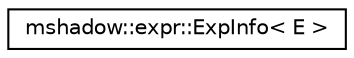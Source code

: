 digraph "Graphical Class Hierarchy"
{
 // LATEX_PDF_SIZE
  edge [fontname="Helvetica",fontsize="10",labelfontname="Helvetica",labelfontsize="10"];
  node [fontname="Helvetica",fontsize="10",shape=record];
  rankdir="LR";
  Node0 [label="mshadow::expr::ExpInfo\< E \>",height=0.2,width=0.4,color="black", fillcolor="white", style="filled",URL="$structmshadow_1_1expr_1_1ExpInfo.html",tooltip="static type inference template, used to get the dimension of each expression, if ExpInfo<E>::kDim == ..."];
}
